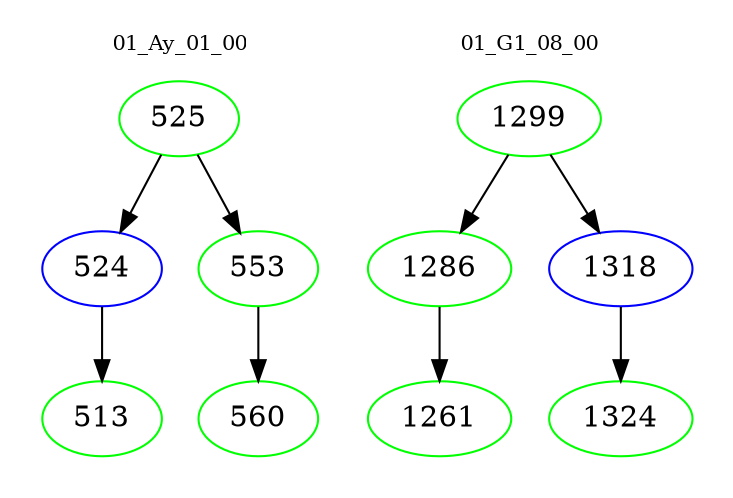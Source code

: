 digraph{
subgraph cluster_0 {
color = white
label = "01_Ay_01_00";
fontsize=10;
T0_525 [label="525", color="green"]
T0_525 -> T0_524 [color="black"]
T0_524 [label="524", color="blue"]
T0_524 -> T0_513 [color="black"]
T0_513 [label="513", color="green"]
T0_525 -> T0_553 [color="black"]
T0_553 [label="553", color="green"]
T0_553 -> T0_560 [color="black"]
T0_560 [label="560", color="green"]
}
subgraph cluster_1 {
color = white
label = "01_G1_08_00";
fontsize=10;
T1_1299 [label="1299", color="green"]
T1_1299 -> T1_1286 [color="black"]
T1_1286 [label="1286", color="green"]
T1_1286 -> T1_1261 [color="black"]
T1_1261 [label="1261", color="green"]
T1_1299 -> T1_1318 [color="black"]
T1_1318 [label="1318", color="blue"]
T1_1318 -> T1_1324 [color="black"]
T1_1324 [label="1324", color="green"]
}
}
